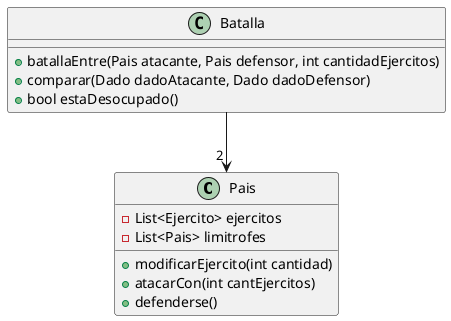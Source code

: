 @startuml

class Pais{
    -List<Ejercito> ejercitos
    -List<Pais> limitrofes
    __
    +modificarEjercito(int cantidad)
    +atacarCon(int cantEjercitos)
    +defenderse()
}

class Batalla{
    +batallaEntre(Pais atacante, Pais defensor, int cantidadEjercitos)
    +comparar(Dado dadoAtacante, Dado dadoDefensor)
    +bool estaDesocupado()

}

Batalla --> "2 " Pais







@enduml